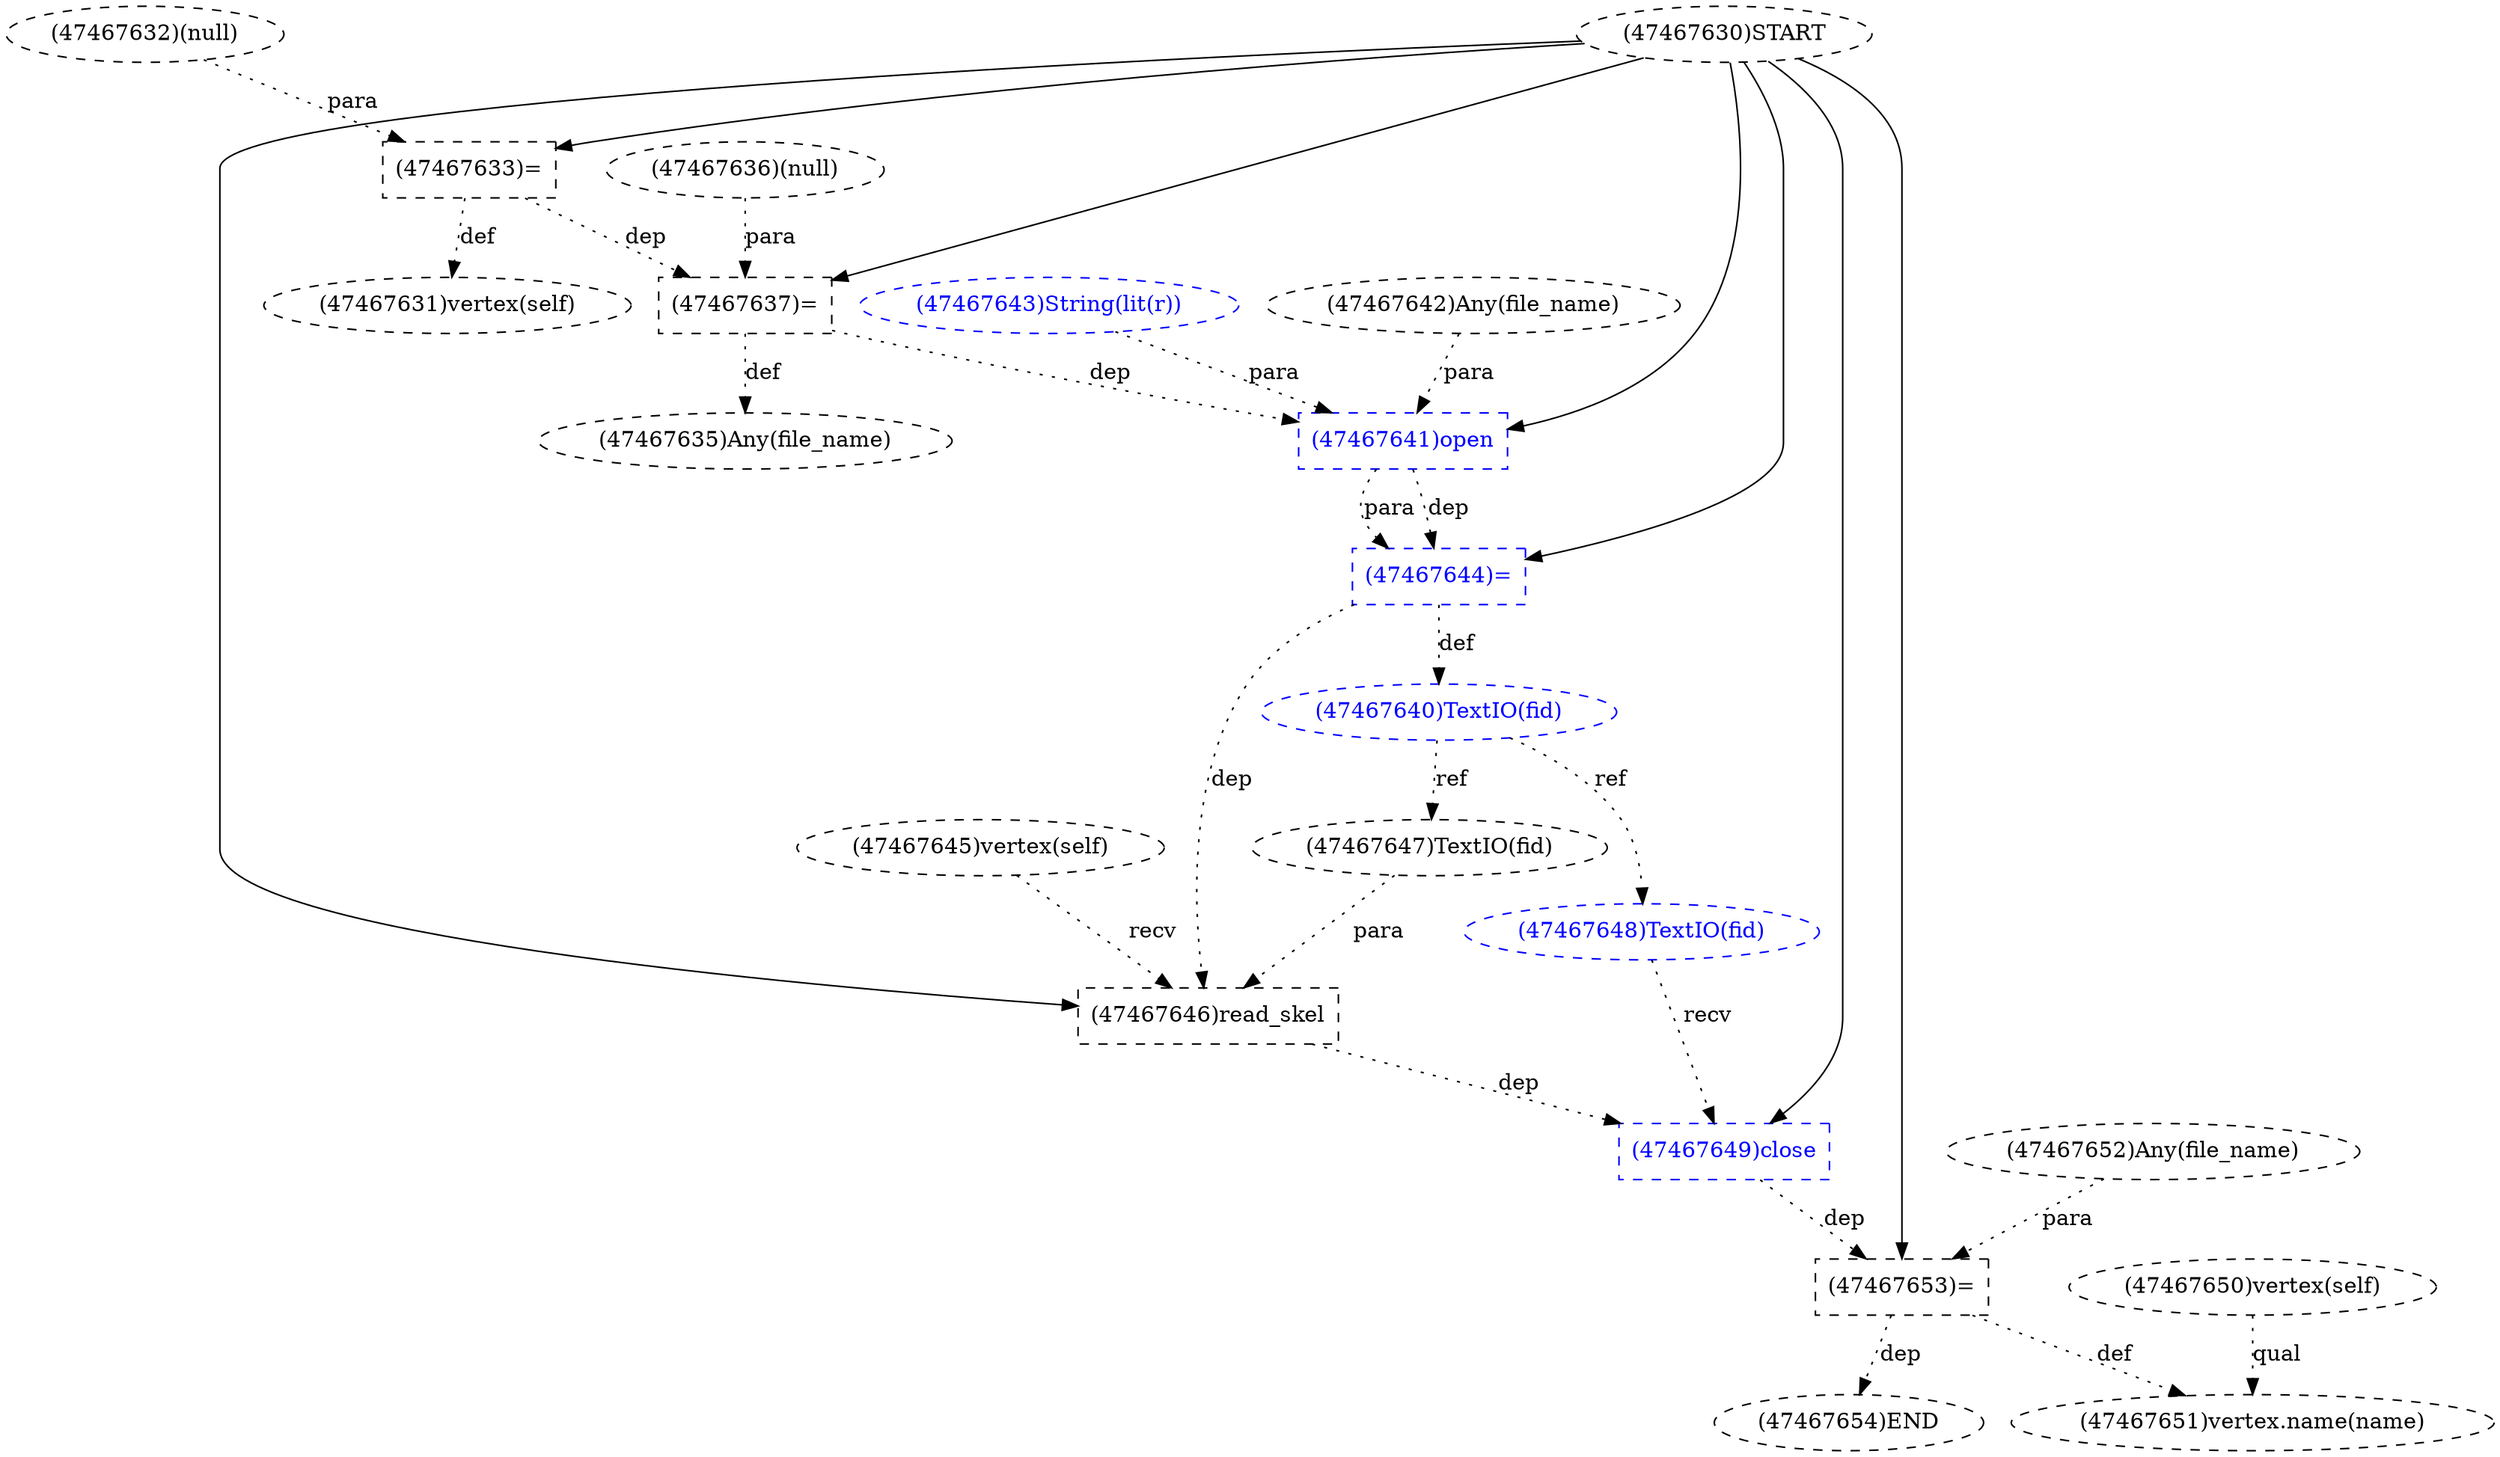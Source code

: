 digraph G {
1 [label="(47467645)vertex(self)" shape=ellipse style=dashed]
2 [label="(47467646)read_skel" shape=box style=dashed]
3 [label="(47467632)(null)" shape=ellipse style=dashed]
4 [label="(47467654)END" style=dashed]
5 [label="(47467637)=" shape=box style=dashed]
6 [label="(47467636)(null)" shape=ellipse style=dashed]
7 [label="(47467642)Any(file_name)" shape=ellipse style=dashed]
8 [label="(47467633)=" shape=box style=dashed]
9 [label="(47467630)START" style=dashed]
10 [label="(47467650)vertex(self)" shape=ellipse style=dashed]
11 [label="(47467653)=" shape=box style=dashed]
12 [label="(47467648)TextIO(fid)" shape=ellipse style=dashed color=blue fontcolor=blue]
13 [label="(47467640)TextIO(fid)" shape=ellipse style=dashed color=blue fontcolor=blue]
14 [label="(47467647)TextIO(fid)" shape=ellipse style=dashed]
15 [label="(47467641)open" shape=box style=dashed color=blue fontcolor=blue]
16 [label="(47467635)Any(file_name)" shape=ellipse style=dashed]
17 [label="(47467644)=" shape=box style=dashed color=blue fontcolor=blue]
18 [label="(47467631)vertex(self)" shape=ellipse style=dashed]
19 [label="(47467651)vertex.name(name)" shape=ellipse style=dashed]
20 [label="(47467643)String(lit(r))" shape=ellipse style=dashed color=blue fontcolor=blue]
21 [label="(47467649)close" shape=box style=dashed color=blue fontcolor=blue]
22 [label="(47467652)Any(file_name)" shape=ellipse style=dashed]
9 -> 2 [label="" style=solid];
1 -> 2 [label="recv" style=dotted];
14 -> 2 [label="para" style=dotted];
17 -> 2 [label="dep" style=dotted];
11 -> 4 [label="dep" style=dotted];
9 -> 5 [label="" style=solid];
6 -> 5 [label="para" style=dotted];
8 -> 5 [label="dep" style=dotted];
9 -> 8 [label="" style=solid];
3 -> 8 [label="para" style=dotted];
9 -> 11 [label="" style=solid];
22 -> 11 [label="para" style=dotted];
21 -> 11 [label="dep" style=dotted];
13 -> 12 [label="ref" style=dotted];
17 -> 13 [label="def" style=dotted];
13 -> 14 [label="ref" style=dotted];
9 -> 15 [label="" style=solid];
7 -> 15 [label="para" style=dotted];
20 -> 15 [label="para" style=dotted];
5 -> 15 [label="dep" style=dotted];
5 -> 16 [label="def" style=dotted];
9 -> 17 [label="" style=solid];
15 -> 17 [label="dep" style=dotted];
15 -> 17 [label="para" style=dotted];
8 -> 18 [label="def" style=dotted];
10 -> 19 [label="qual" style=dotted];
11 -> 19 [label="def" style=dotted];
9 -> 21 [label="" style=solid];
12 -> 21 [label="recv" style=dotted];
2 -> 21 [label="dep" style=dotted];
}